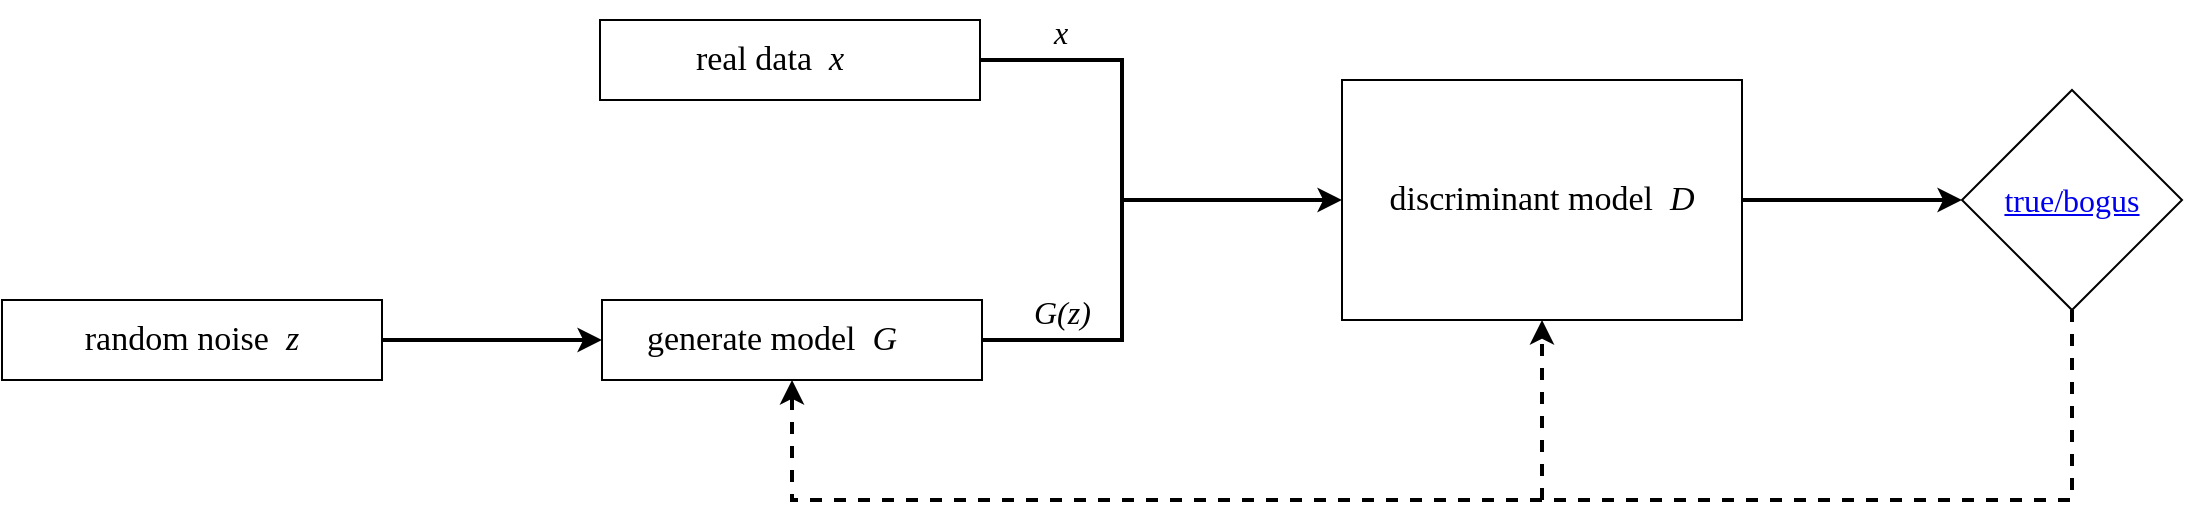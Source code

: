 <mxfile version="20.1.4" type="github">
  <diagram id="MI_aX4Lx9Gvgs7MbRMzF" name="第 1 页">
    <mxGraphModel dx="1455" dy="857" grid="1" gridSize="10" guides="1" tooltips="1" connect="1" arrows="1" fold="1" page="1" pageScale="1" pageWidth="827" pageHeight="1169" math="0" shadow="0">
      <root>
        <mxCell id="0" />
        <mxCell id="1" parent="0" />
        <mxCell id="-TxARX12ypGmGwLwUp6q-14" value="G(z)" style="text;strokeColor=none;fillColor=none;align=left;verticalAlign=middle;spacingLeft=4;spacingRight=4;overflow=hidden;points=[[0,0.5],[1,0.5]];portConstraint=eastwest;rotatable=0;fontFamily=Times New Roman;fontSize=16;fontColor=#000000;fontStyle=2" vertex="1" parent="1">
          <mxGeometry x="530" y="260" width="40" height="30" as="geometry" />
        </mxCell>
        <mxCell id="-TxARX12ypGmGwLwUp6q-6" style="edgeStyle=orthogonalEdgeStyle;rounded=0;orthogonalLoop=1;jettySize=auto;html=1;fontFamily=Times New Roman;fontSize=16;fontColor=#000000;strokeWidth=2;" edge="1" parent="1" source="-TxARX12ypGmGwLwUp6q-1" target="-TxARX12ypGmGwLwUp6q-2">
          <mxGeometry relative="1" as="geometry" />
        </mxCell>
        <mxCell id="-TxARX12ypGmGwLwUp6q-1" value="&lt;font face=&quot;Times New Roman&quot; style=&quot;&quot;&gt;&lt;span style=&quot;font-size: 17px;&quot;&gt;random noise&amp;nbsp;&amp;nbsp;&lt;i&gt;z&lt;/i&gt;&lt;/span&gt;&lt;/font&gt;" style="rounded=0;whiteSpace=wrap;html=1;" vertex="1" parent="1">
          <mxGeometry x="20" y="270" width="190" height="40" as="geometry" />
        </mxCell>
        <mxCell id="-TxARX12ypGmGwLwUp6q-2" value="&lt;ul style=&quot;box-sizing: border-box; border: 0px solid currentcolor; --tw-border-spacing-x: 0; --tw-border-spacing-y: 0; --tw-translate-x: 0; --tw-translate-y: 0; --tw-rotate: 0; --tw-skew-x: 0; --tw-skew-y: 0; --tw-scale-x: 1; --tw-scale-y: 1; --tw-pan-x: ; --tw-pan-y: ; --tw-pinch-zoom: ; --tw-scroll-snap-strictness: proximity; --tw-ordinal: ; --tw-slashed-zero: ; --tw-numeric-figure: ; --tw-numeric-spacing: ; --tw-numeric-fraction: ; --tw-ring-inset: ; --tw-ring-offset-width: 0px; --tw-ring-offset-color: #fff; --tw-ring-color: rgb(59 130 246 / 0.5); --tw-ring-offset-shadow: 0 0 #0000; --tw-ring-shadow: 0 0 #0000; --tw-shadow: 0 0 #0000; --tw-shadow-colored: 0 0 #0000; --tw-blur: ; --tw-brightness: ; --tw-contrast: ; --tw-grayscale: ; --tw-hue-rotate: ; --tw-invert: ; --tw-saturate: ; --tw-sepia: ; --tw-drop-shadow: ; --tw-backdrop-blur: ; --tw-backdrop-brightness: ; --tw-backdrop-contrast: ; --tw-backdrop-grayscale: ; --tw-backdrop-hue-rotate: ; --tw-backdrop-invert: ; --tw-backdrop-opacity: ; --tw-backdrop-saturate: ; --tw-backdrop-sepia: ; list-style: none; margin: 0px; padding: 0px; caret-color: rgb(0, 0, 0); text-size-adjust: auto;&quot; aria-labelledby=&quot;alternatives-heading&quot;&gt;&lt;li style=&quot;box-sizing: border-box; border: 0px solid currentcolor; --tw-border-spacing-x: 0; --tw-border-spacing-y: 0; --tw-translate-x: 0; --tw-translate-y: 0; --tw-rotate: 0; --tw-skew-x: 0; --tw-skew-y: 0; --tw-scale-x: 1; --tw-scale-y: 1; --tw-pan-x: ; --tw-pan-y: ; --tw-pinch-zoom: ; --tw-scroll-snap-strictness: proximity; --tw-ordinal: ; --tw-slashed-zero: ; --tw-numeric-figure: ; --tw-numeric-spacing: ; --tw-numeric-fraction: ; --tw-ring-inset: ; --tw-ring-offset-width: 0px; --tw-ring-offset-color: #fff; --tw-ring-color: rgb(59 130 246 / 0.5); --tw-ring-offset-shadow: 0 0 #0000; --tw-ring-shadow: 0 0 #0000; --tw-shadow: 0 0 #0000; --tw-shadow-colored: 0 0 #0000; --tw-blur: ; --tw-brightness: ; --tw-contrast: ; --tw-grayscale: ; --tw-hue-rotate: ; --tw-invert: ; --tw-saturate: ; --tw-sepia: ; --tw-drop-shadow: ; --tw-backdrop-blur: ; --tw-backdrop-brightness: ; --tw-backdrop-contrast: ; --tw-backdrop-grayscale: ; --tw-backdrop-hue-rotate: ; --tw-backdrop-invert: ; --tw-backdrop-opacity: ; --tw-backdrop-saturate: ; --tw-backdrop-sepia: ; padding-left: 15px; padding-right: 40px; margin-left: 5px; margin-right: 0px; pointer-events: initial; cursor: initial; list-style-type: none;&quot; class=&quot;lmt__translations_as_text__item&quot;&gt;&lt;font face=&quot;Times New Roman&quot; style=&quot;font-size: 17px;&quot;&gt;generate model&amp;nbsp;&amp;nbsp;&lt;i&gt;G&lt;/i&gt;&lt;/font&gt;&lt;/li&gt;&lt;/ul&gt;" style="rounded=0;whiteSpace=wrap;html=1;align=center;" vertex="1" parent="1">
          <mxGeometry x="320" y="270" width="190" height="40" as="geometry" />
        </mxCell>
        <mxCell id="-TxARX12ypGmGwLwUp6q-3" value="&lt;ul style=&quot;box-sizing: border-box; border: 0px solid currentcolor; --tw-border-spacing-x: 0; --tw-border-spacing-y: 0; --tw-translate-x: 0; --tw-translate-y: 0; --tw-rotate: 0; --tw-skew-x: 0; --tw-skew-y: 0; --tw-scale-x: 1; --tw-scale-y: 1; --tw-pan-x: ; --tw-pan-y: ; --tw-pinch-zoom: ; --tw-scroll-snap-strictness: proximity; --tw-ordinal: ; --tw-slashed-zero: ; --tw-numeric-figure: ; --tw-numeric-spacing: ; --tw-numeric-fraction: ; --tw-ring-inset: ; --tw-ring-offset-width: 0px; --tw-ring-offset-color: #fff; --tw-ring-color: rgb(59 130 246 / 0.5); --tw-ring-offset-shadow: 0 0 #0000; --tw-ring-shadow: 0 0 #0000; --tw-shadow: 0 0 #0000; --tw-shadow-colored: 0 0 #0000; --tw-blur: ; --tw-brightness: ; --tw-contrast: ; --tw-grayscale: ; --tw-hue-rotate: ; --tw-invert: ; --tw-saturate: ; --tw-sepia: ; --tw-drop-shadow: ; --tw-backdrop-blur: ; --tw-backdrop-brightness: ; --tw-backdrop-contrast: ; --tw-backdrop-grayscale: ; --tw-backdrop-hue-rotate: ; --tw-backdrop-invert: ; --tw-backdrop-opacity: ; --tw-backdrop-saturate: ; --tw-backdrop-sepia: ; list-style: none; margin: 0px; padding: 0px; caret-color: rgb(0, 0, 0); text-size-adjust: auto;&quot; aria-labelledby=&quot;alternatives-heading&quot;&gt;&lt;li style=&quot;box-sizing: border-box; border: 0px solid currentcolor; --tw-border-spacing-x: 0; --tw-border-spacing-y: 0; --tw-translate-x: 0; --tw-translate-y: 0; --tw-rotate: 0; --tw-skew-x: 0; --tw-skew-y: 0; --tw-scale-x: 1; --tw-scale-y: 1; --tw-pan-x: ; --tw-pan-y: ; --tw-pinch-zoom: ; --tw-scroll-snap-strictness: proximity; --tw-ordinal: ; --tw-slashed-zero: ; --tw-numeric-figure: ; --tw-numeric-spacing: ; --tw-numeric-fraction: ; --tw-ring-inset: ; --tw-ring-offset-width: 0px; --tw-ring-offset-color: #fff; --tw-ring-color: rgb(59 130 246 / 0.5); --tw-ring-offset-shadow: 0 0 #0000; --tw-ring-shadow: 0 0 #0000; --tw-shadow: 0 0 #0000; --tw-shadow-colored: 0 0 #0000; --tw-blur: ; --tw-brightness: ; --tw-contrast: ; --tw-grayscale: ; --tw-hue-rotate: ; --tw-invert: ; --tw-saturate: ; --tw-sepia: ; --tw-drop-shadow: ; --tw-backdrop-blur: ; --tw-backdrop-brightness: ; --tw-backdrop-contrast: ; --tw-backdrop-grayscale: ; --tw-backdrop-hue-rotate: ; --tw-backdrop-invert: ; --tw-backdrop-opacity: ; --tw-backdrop-saturate: ; --tw-backdrop-sepia: ; padding-left: 15px; padding-right: 40px; margin-left: 5px; margin-right: 0px; pointer-events: initial; cursor: initial; list-style-type: none;&quot; class=&quot;lmt__translations_as_text__item&quot;&gt;&lt;font face=&quot;Times New Roman&quot;&gt;&lt;span style=&quot;font-size: 17px;&quot;&gt;real data&amp;nbsp;&amp;nbsp;&lt;i&gt;x&lt;/i&gt;&lt;/span&gt;&lt;/font&gt;&lt;/li&gt;&lt;/ul&gt;" style="rounded=0;whiteSpace=wrap;html=1;align=center;" vertex="1" parent="1">
          <mxGeometry x="319" y="130" width="190" height="40" as="geometry" />
        </mxCell>
        <mxCell id="-TxARX12ypGmGwLwUp6q-12" style="edgeStyle=orthogonalEdgeStyle;rounded=0;orthogonalLoop=1;jettySize=auto;html=1;entryX=0;entryY=0.5;entryDx=0;entryDy=0;fontFamily=Times New Roman;fontSize=16;fontColor=#000000;strokeWidth=2;" edge="1" parent="1" source="-TxARX12ypGmGwLwUp6q-4" target="-TxARX12ypGmGwLwUp6q-5">
          <mxGeometry relative="1" as="geometry" />
        </mxCell>
        <mxCell id="-TxARX12ypGmGwLwUp6q-4" value="discriminant model&amp;nbsp; &lt;i&gt;D&lt;/i&gt;" style="rounded=0;whiteSpace=wrap;html=1;fontFamily=Times New Roman;fontSize=17;" vertex="1" parent="1">
          <mxGeometry x="690" y="160" width="200" height="120" as="geometry" />
        </mxCell>
        <mxCell id="-TxARX12ypGmGwLwUp6q-5" value="&lt;a style=&quot;box-sizing: border-box; border: 0px solid currentcolor; --tw-border-spacing-x: 0; --tw-border-spacing-y: 0; --tw-translate-x: 0; --tw-translate-y: 0; --tw-rotate: 0; --tw-skew-x: 0; --tw-skew-y: 0; --tw-scale-x: 1; --tw-scale-y: 1; --tw-pan-x: ; --tw-pan-y: ; --tw-pinch-zoom: ; --tw-scroll-snap-strictness: proximity; --tw-ordinal: ; --tw-slashed-zero: ; --tw-numeric-figure: ; --tw-numeric-spacing: ; --tw-numeric-fraction: ; --tw-ring-inset: ; --tw-ring-offset-width: 0px; --tw-ring-offset-color: #fff; --tw-ring-color: rgb(59 130 246 / 0.5); --tw-ring-offset-shadow: 0 0 #0000; --tw-ring-shadow: 0 0 #0000; --tw-shadow: 0 0 #0000; --tw-shadow-colored: 0 0 #0000; --tw-blur: ; --tw-brightness: ; --tw-contrast: ; --tw-grayscale: ; --tw-hue-rotate: ; --tw-invert: ; --tw-saturate: ; --tw-sepia: ; --tw-drop-shadow: ; --tw-backdrop-blur: ; --tw-backdrop-brightness: ; --tw-backdrop-contrast: ; --tw-backdrop-grayscale: ; --tw-backdrop-hue-rotate: ; --tw-backdrop-invert: ; --tw-backdrop-opacity: ; --tw-backdrop-saturate: ; --tw-backdrop-sepia: ; line-height: 24px; caret-color: rgb(38, 81, 128); text-align: left; text-size-adjust: auto;&quot; class=&quot;dictLink featured&quot; id=&quot;dictEntry10001879697&quot;&gt;&lt;font style=&quot;font-size: 16px;&quot;&gt;true/bogus&lt;/font&gt;&lt;/a&gt;" style="rhombus;whiteSpace=wrap;html=1;fontFamily=Times New Roman;fontSize=17;" vertex="1" parent="1">
          <mxGeometry x="1000" y="165" width="110" height="110" as="geometry" />
        </mxCell>
        <mxCell id="-TxARX12ypGmGwLwUp6q-9" value="" style="edgeStyle=elbowEdgeStyle;elbow=horizontal;endArrow=classic;html=1;rounded=0;fontFamily=Times New Roman;fontSize=16;fontColor=#000000;strokeWidth=2;exitX=1;exitY=0.5;exitDx=0;exitDy=0;entryX=0;entryY=0.5;entryDx=0;entryDy=0;" edge="1" parent="1" source="-TxARX12ypGmGwLwUp6q-2" target="-TxARX12ypGmGwLwUp6q-4">
          <mxGeometry width="50" height="50" relative="1" as="geometry">
            <mxPoint x="520" y="290" as="sourcePoint" />
            <mxPoint x="629" y="240" as="targetPoint" />
            <Array as="points">
              <mxPoint x="580" y="230" />
              <mxPoint x="569" y="280" />
            </Array>
          </mxGeometry>
        </mxCell>
        <mxCell id="-TxARX12ypGmGwLwUp6q-11" value="" style="endArrow=none;html=1;rounded=0;fontFamily=Times New Roman;fontSize=16;fontColor=#000000;strokeWidth=2;exitX=1;exitY=0.5;exitDx=0;exitDy=0;" edge="1" parent="1" source="-TxARX12ypGmGwLwUp6q-3">
          <mxGeometry width="50" height="50" relative="1" as="geometry">
            <mxPoint x="590" y="280" as="sourcePoint" />
            <mxPoint x="580" y="220" as="targetPoint" />
            <Array as="points">
              <mxPoint x="580" y="150" />
            </Array>
          </mxGeometry>
        </mxCell>
        <mxCell id="-TxARX12ypGmGwLwUp6q-13" value="x" style="text;strokeColor=none;fillColor=none;align=left;verticalAlign=middle;spacingLeft=4;spacingRight=4;overflow=hidden;points=[[0,0.5],[1,0.5]];portConstraint=eastwest;rotatable=0;fontFamily=Times New Roman;fontSize=16;fontColor=#000000;fontStyle=2" vertex="1" parent="1">
          <mxGeometry x="540" y="120" width="80" height="30" as="geometry" />
        </mxCell>
        <mxCell id="-TxARX12ypGmGwLwUp6q-15" value="" style="endArrow=classic;html=1;rounded=0;fontFamily=Times New Roman;fontSize=16;fontColor=#000000;strokeWidth=2;exitX=0.5;exitY=1;exitDx=0;exitDy=0;entryX=0.5;entryY=1;entryDx=0;entryDy=0;dashed=1;" edge="1" parent="1" source="-TxARX12ypGmGwLwUp6q-5" target="-TxARX12ypGmGwLwUp6q-2">
          <mxGeometry width="50" height="50" relative="1" as="geometry">
            <mxPoint x="800" y="280" as="sourcePoint" />
            <mxPoint x="410" y="370" as="targetPoint" />
            <Array as="points">
              <mxPoint x="1055" y="370" />
              <mxPoint x="760" y="370" />
              <mxPoint x="415" y="370" />
            </Array>
          </mxGeometry>
        </mxCell>
        <mxCell id="-TxARX12ypGmGwLwUp6q-16" value="" style="endArrow=classic;html=1;rounded=0;dashed=1;fontFamily=Times New Roman;fontSize=16;fontColor=#000000;strokeWidth=2;entryX=0.5;entryY=1;entryDx=0;entryDy=0;" edge="1" parent="1" target="-TxARX12ypGmGwLwUp6q-4">
          <mxGeometry width="50" height="50" relative="1" as="geometry">
            <mxPoint x="790" y="370" as="sourcePoint" />
            <mxPoint x="750" y="230" as="targetPoint" />
          </mxGeometry>
        </mxCell>
      </root>
    </mxGraphModel>
  </diagram>
</mxfile>

